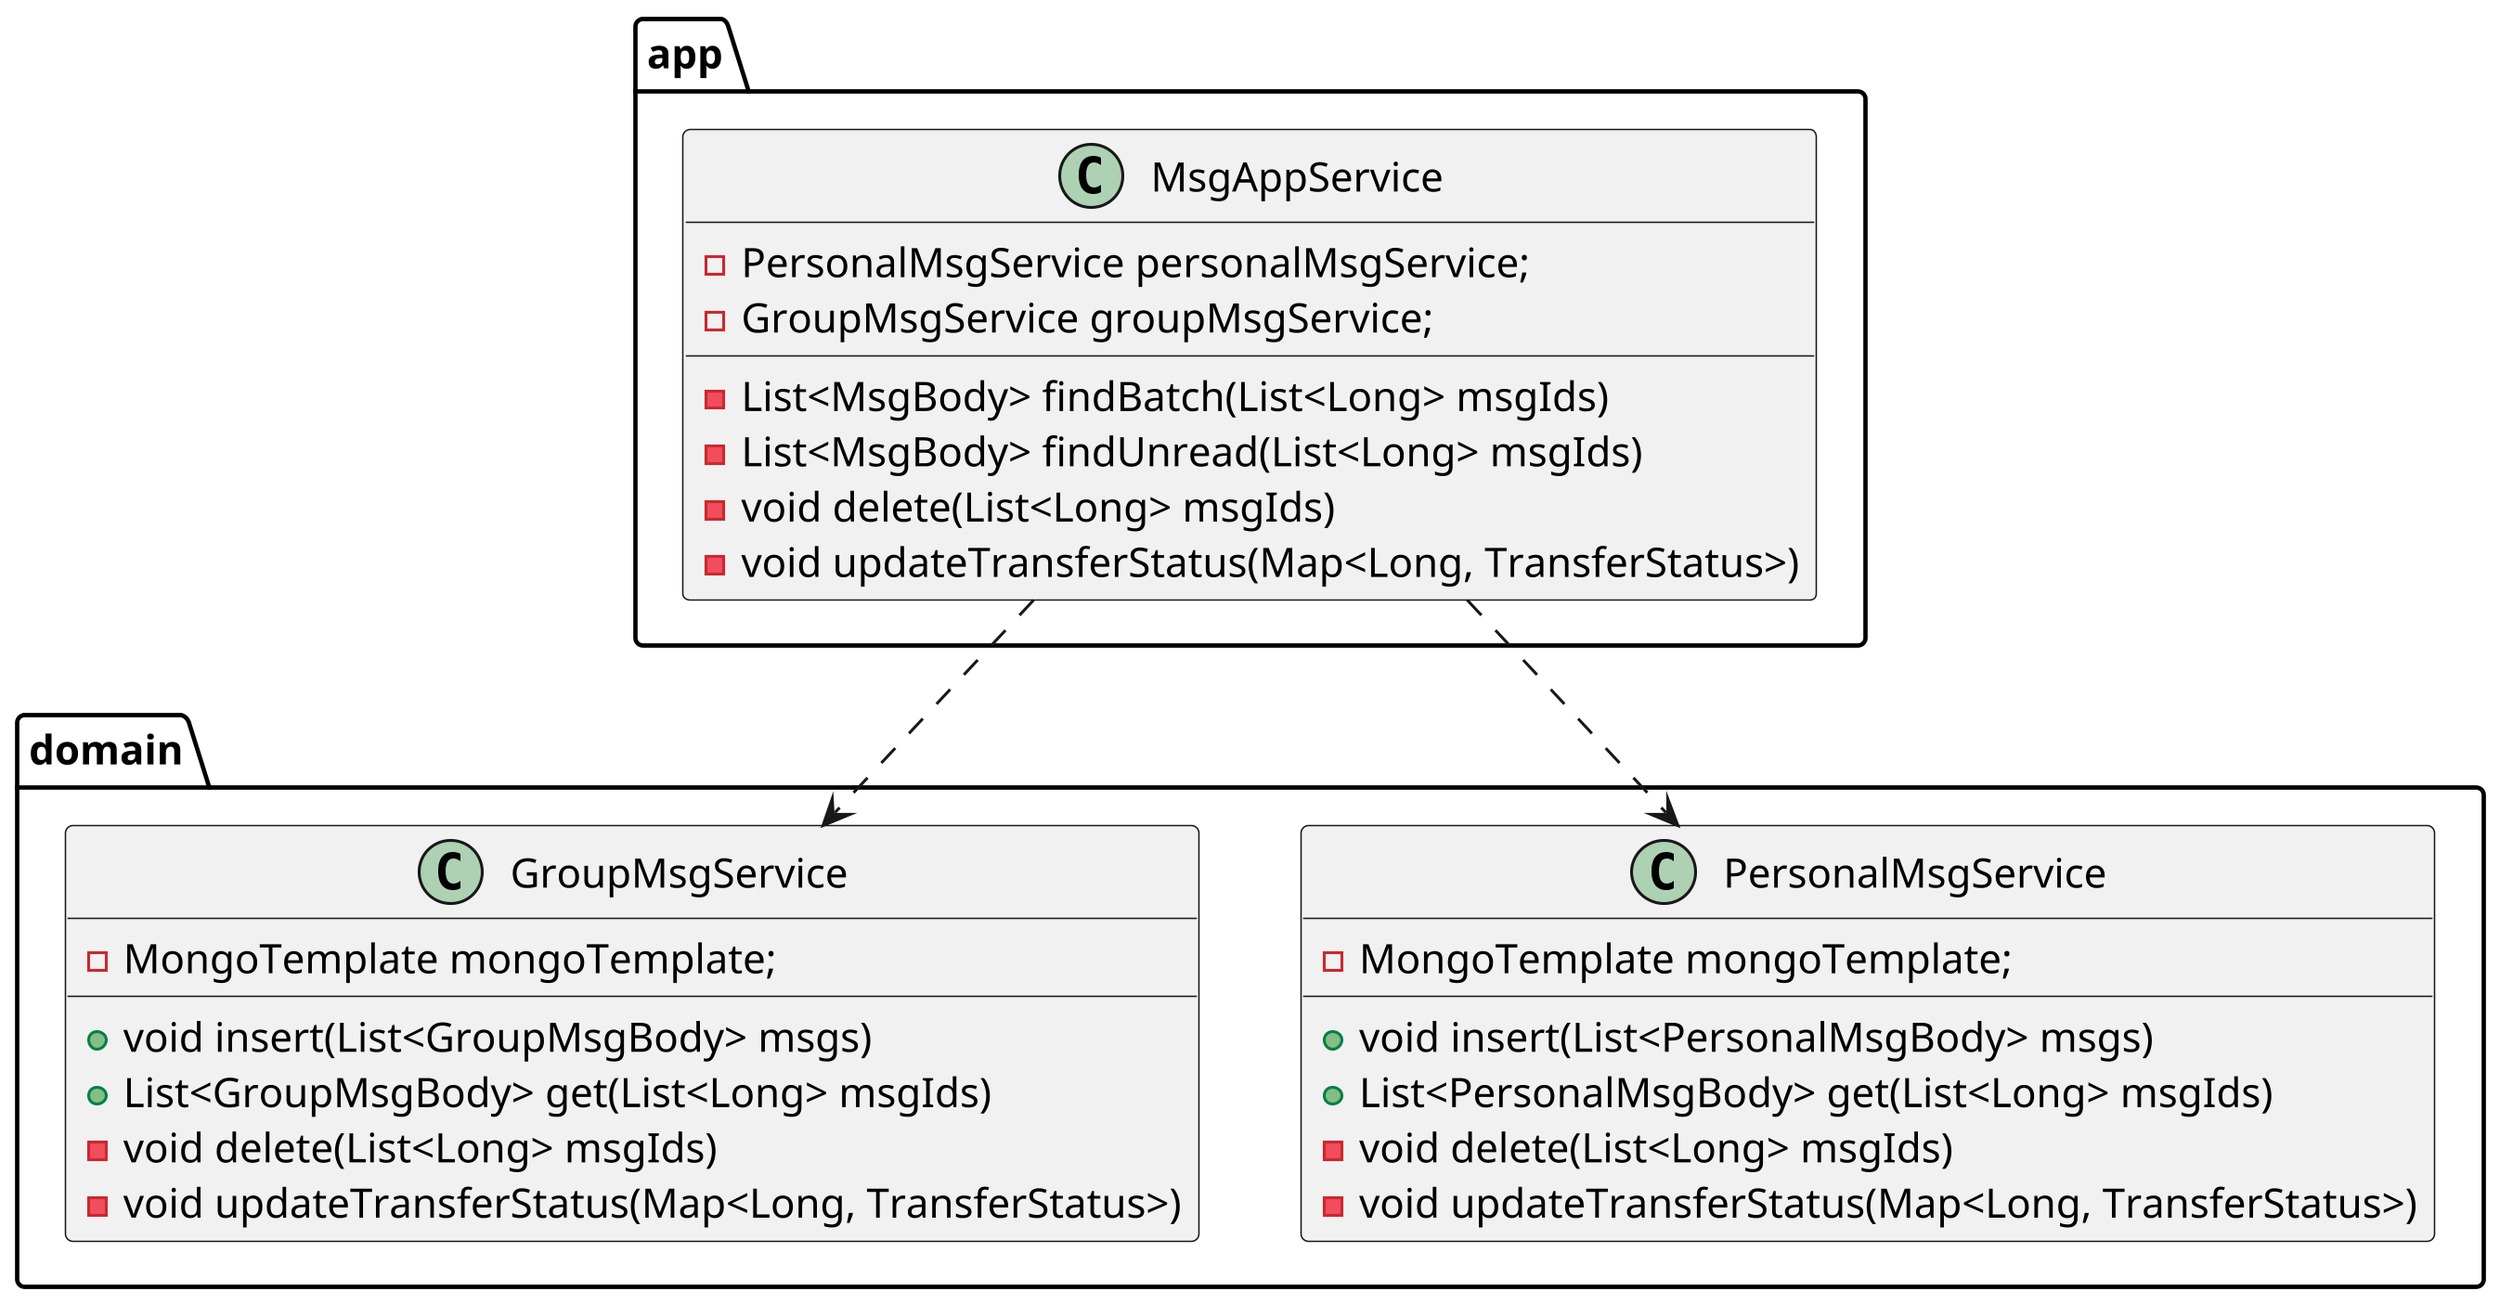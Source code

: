 @startuml
'https://plantuml.com/sequence-diagram
skinparam shadowing false
skinparam defaultFontName xfonts-wqy
skinparam dpi 300
skinparam activity  {
    DiamondFontSize 14
    ArrowFontSize 14
    FontSize 14
}

package app {
    class MsgAppService {
        - PersonalMsgService personalMsgService;
        - GroupMsgService groupMsgService;
        - List<MsgBody> findBatch(List<Long> msgIds)
        - List<MsgBody> findUnread(List<Long> msgIds)
        - void delete(List<Long> msgIds)
        - void updateTransferStatus(Map<Long, TransferStatus>)
    }
}
package domain {
    class PersonalMsgService {
        - MongoTemplate mongoTemplate;
        + void insert(List<PersonalMsgBody> msgs)
        + List<PersonalMsgBody> get(List<Long> msgIds)
        - void delete(List<Long> msgIds)
        - void updateTransferStatus(Map<Long, TransferStatus>)
    }
    class GroupMsgService {
        - MongoTemplate mongoTemplate;
        + void insert(List<GroupMsgBody> msgs)
        + List<GroupMsgBody> get(List<Long> msgIds)
        - void delete(List<Long> msgIds)
        - void updateTransferStatus(Map<Long, TransferStatus>)
    }
}
MsgAppService ..> PersonalMsgService
MsgAppService ..> GroupMsgService

@enduml